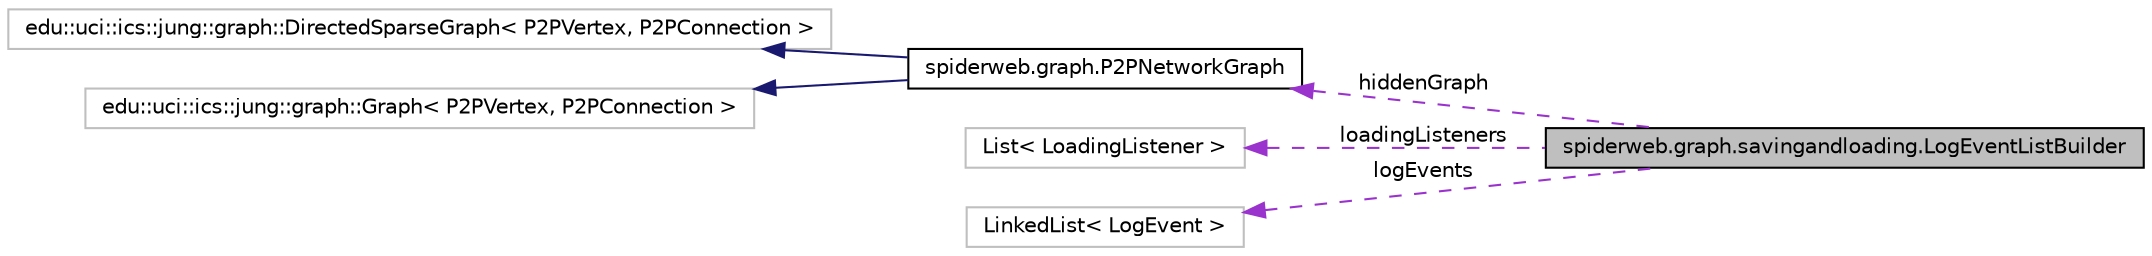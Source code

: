 digraph G
{
  edge [fontname="Helvetica",fontsize="10",labelfontname="Helvetica",labelfontsize="10"];
  node [fontname="Helvetica",fontsize="10",shape=record];
  rankdir=LR;
  Node1 [label="spiderweb.graph.savingandloading.LogEventListBuilder",height=0.2,width=0.4,color="black", fillcolor="grey75", style="filled" fontcolor="black"];
  Node2 -> Node1 [dir=back,color="darkorchid3",fontsize="10",style="dashed",label="hiddenGraph",fontname="Helvetica"];
  Node2 [label="spiderweb.graph.P2PNetworkGraph",height=0.2,width=0.4,color="black", fillcolor="white", style="filled",URL="$classspiderweb_1_1graph_1_1_p2_p_network_graph.html"];
  Node3 -> Node2 [dir=back,color="midnightblue",fontsize="10",style="solid",fontname="Helvetica"];
  Node3 [label="edu::uci::ics::jung::graph::DirectedSparseGraph\< P2PVertex, P2PConnection \>",height=0.2,width=0.4,color="grey75", fillcolor="white", style="filled"];
  Node4 -> Node2 [dir=back,color="midnightblue",fontsize="10",style="solid",fontname="Helvetica"];
  Node4 [label="edu::uci::ics::jung::graph::Graph\< P2PVertex, P2PConnection \>",height=0.2,width=0.4,color="grey75", fillcolor="white", style="filled"];
  Node5 -> Node1 [dir=back,color="darkorchid3",fontsize="10",style="dashed",label="loadingListeners",fontname="Helvetica"];
  Node5 [label="List\< LoadingListener \>",height=0.2,width=0.4,color="grey75", fillcolor="white", style="filled"];
  Node6 -> Node1 [dir=back,color="darkorchid3",fontsize="10",style="dashed",label="logEvents",fontname="Helvetica"];
  Node6 [label="LinkedList\< LogEvent \>",height=0.2,width=0.4,color="grey75", fillcolor="white", style="filled"];
}
